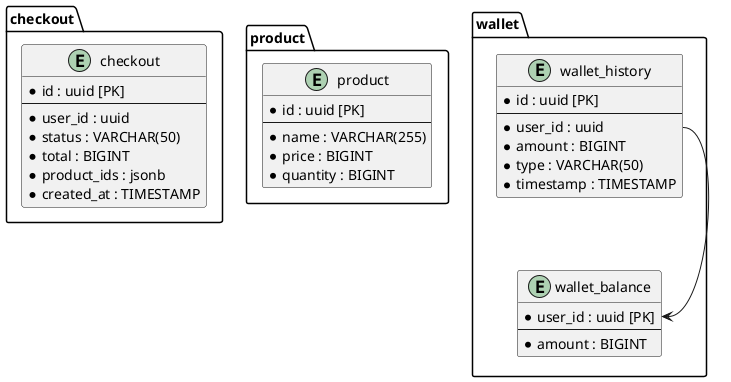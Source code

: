 @startuml

package "checkout" {
    entity "checkout" {
        * id : uuid [PK]
        --
        * user_id : uuid
        * status : VARCHAR(50)
        * total : BIGINT
        * product_ids : jsonb
        * created_at : TIMESTAMP
    }
}

package "product" {
    entity "product" {
        * id : uuid [PK]
        --
        * name : VARCHAR(255)
        * price : BIGINT
        * quantity : BIGINT
    }
}

package "wallet" {
    entity "wallet_balance" {
        * user_id : uuid [PK]
        --
        * amount : BIGINT
    }

    entity "wallet_history" {
        * id : uuid [PK]
        --
        * user_id : uuid
        * amount : BIGINT
        * type : VARCHAR(50)
        * timestamp : TIMESTAMP
    }

    wallet_history::user_id --> wallet_balance::user_id
}

@enduml
